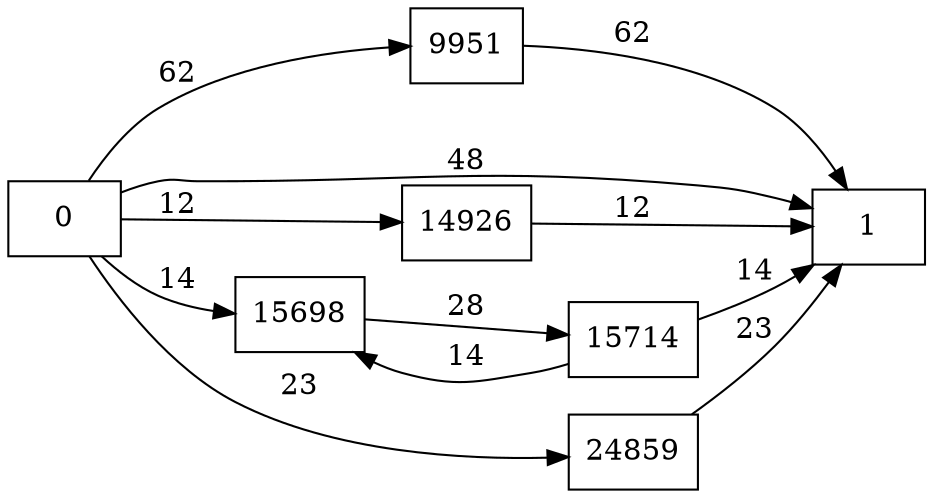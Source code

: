digraph {
	graph [rankdir=LR]
	node [shape=rectangle]
	9951 -> 1 [label=62]
	14926 -> 1 [label=12]
	15698 -> 15714 [label=28]
	15714 -> 15698 [label=14]
	15714 -> 1 [label=14]
	24859 -> 1 [label=23]
	0 -> 1 [label=48]
	0 -> 9951 [label=62]
	0 -> 14926 [label=12]
	0 -> 15698 [label=14]
	0 -> 24859 [label=23]
}
